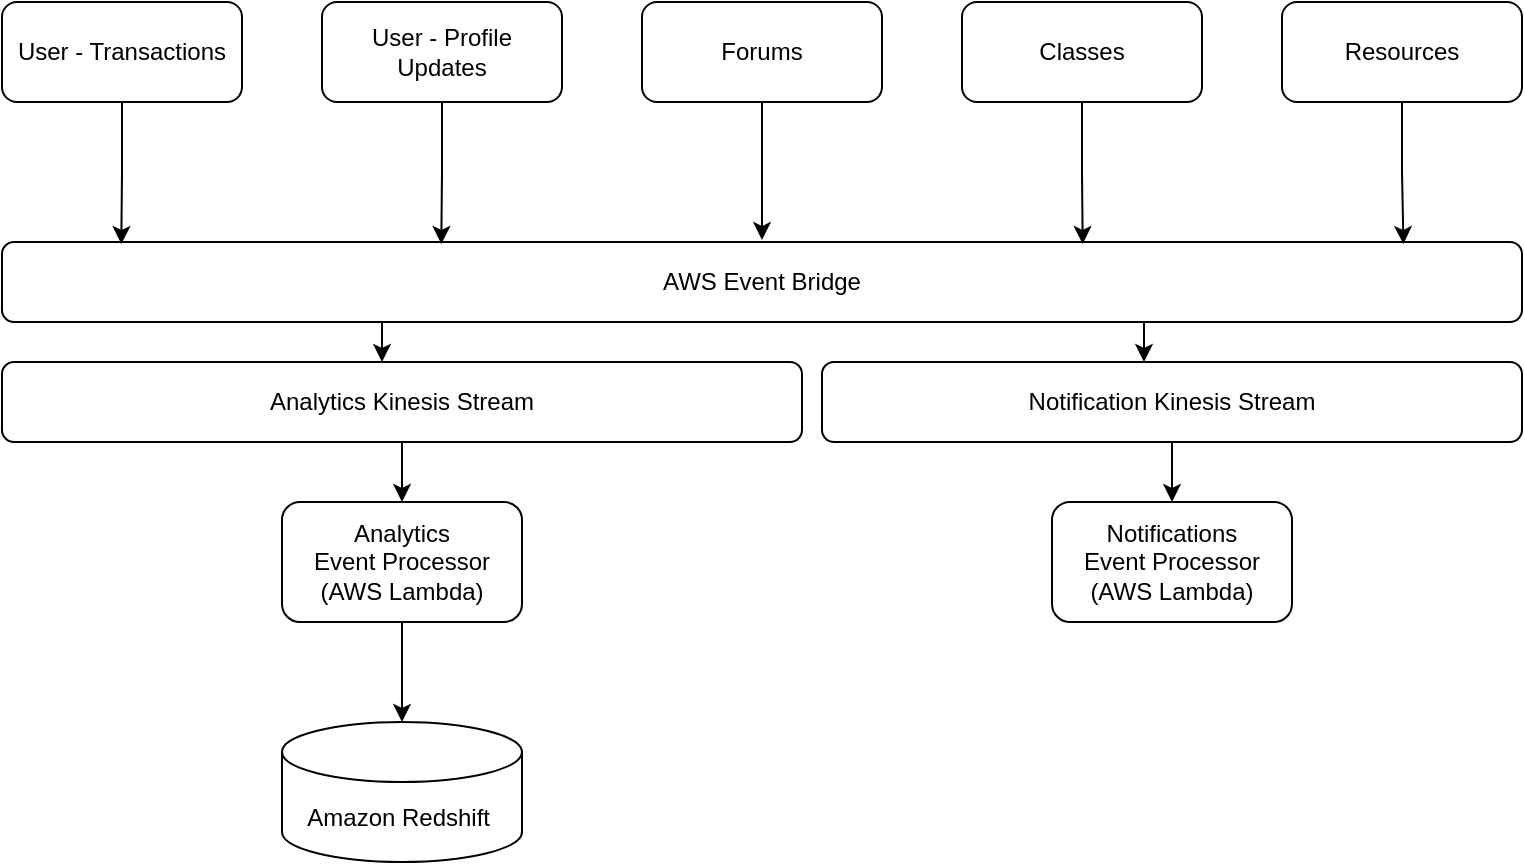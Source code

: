 <mxfile version="14.8.0" type="device"><diagram id="ilSZIGJgaNLumaRhUPKz" name="Page-1"><mxGraphModel dx="946" dy="614" grid="1" gridSize="10" guides="1" tooltips="1" connect="1" arrows="1" fold="1" page="1" pageScale="1" pageWidth="850" pageHeight="1100" math="0" shadow="0"><root><mxCell id="0"/><mxCell id="1" parent="0"/><mxCell id="OyYuGQqFnC02n0M0ebNx-19" style="edgeStyle=orthogonalEdgeStyle;rounded=0;orthogonalLoop=1;jettySize=auto;html=1;exitX=0.25;exitY=1;exitDx=0;exitDy=0;entryX=0.475;entryY=0;entryDx=0;entryDy=0;entryPerimeter=0;" edge="1" parent="1" source="OyYuGQqFnC02n0M0ebNx-1" target="OyYuGQqFnC02n0M0ebNx-17"><mxGeometry relative="1" as="geometry"/></mxCell><mxCell id="OyYuGQqFnC02n0M0ebNx-20" style="edgeStyle=orthogonalEdgeStyle;rounded=0;orthogonalLoop=1;jettySize=auto;html=1;exitX=0.75;exitY=1;exitDx=0;exitDy=0;entryX=0.46;entryY=0;entryDx=0;entryDy=0;entryPerimeter=0;" edge="1" parent="1" source="OyYuGQqFnC02n0M0ebNx-1" target="OyYuGQqFnC02n0M0ebNx-18"><mxGeometry relative="1" as="geometry"/></mxCell><mxCell id="OyYuGQqFnC02n0M0ebNx-1" value="AWS Event Bridge" style="rounded=1;whiteSpace=wrap;html=1;" vertex="1" parent="1"><mxGeometry x="40" y="190" width="760" height="40" as="geometry"/></mxCell><mxCell id="OyYuGQqFnC02n0M0ebNx-6" style="edgeStyle=orthogonalEdgeStyle;rounded=0;orthogonalLoop=1;jettySize=auto;html=1;entryX=0.289;entryY=0.025;entryDx=0;entryDy=0;entryPerimeter=0;" edge="1" parent="1" source="OyYuGQqFnC02n0M0ebNx-2" target="OyYuGQqFnC02n0M0ebNx-1"><mxGeometry relative="1" as="geometry"/></mxCell><mxCell id="OyYuGQqFnC02n0M0ebNx-2" value="User - Profile&lt;br&gt;Updates" style="rounded=1;whiteSpace=wrap;html=1;" vertex="1" parent="1"><mxGeometry x="200" y="70" width="120" height="50" as="geometry"/></mxCell><mxCell id="OyYuGQqFnC02n0M0ebNx-7" style="edgeStyle=orthogonalEdgeStyle;rounded=0;orthogonalLoop=1;jettySize=auto;html=1;" edge="1" parent="1" source="OyYuGQqFnC02n0M0ebNx-3"><mxGeometry relative="1" as="geometry"><mxPoint x="420" y="189" as="targetPoint"/></mxGeometry></mxCell><mxCell id="OyYuGQqFnC02n0M0ebNx-3" value="Forums" style="rounded=1;whiteSpace=wrap;html=1;" vertex="1" parent="1"><mxGeometry x="360" y="70" width="120" height="50" as="geometry"/></mxCell><mxCell id="OyYuGQqFnC02n0M0ebNx-8" style="edgeStyle=orthogonalEdgeStyle;rounded=0;orthogonalLoop=1;jettySize=auto;html=1;entryX=0.711;entryY=0.025;entryDx=0;entryDy=0;entryPerimeter=0;" edge="1" parent="1" source="OyYuGQqFnC02n0M0ebNx-4" target="OyYuGQqFnC02n0M0ebNx-1"><mxGeometry relative="1" as="geometry"/></mxCell><mxCell id="OyYuGQqFnC02n0M0ebNx-4" value="Classes" style="rounded=1;whiteSpace=wrap;html=1;" vertex="1" parent="1"><mxGeometry x="520" y="70" width="120" height="50" as="geometry"/></mxCell><mxCell id="OyYuGQqFnC02n0M0ebNx-9" style="edgeStyle=orthogonalEdgeStyle;rounded=0;orthogonalLoop=1;jettySize=auto;html=1;entryX=0.922;entryY=0.025;entryDx=0;entryDy=0;entryPerimeter=0;" edge="1" parent="1" source="OyYuGQqFnC02n0M0ebNx-5" target="OyYuGQqFnC02n0M0ebNx-1"><mxGeometry relative="1" as="geometry"/></mxCell><mxCell id="OyYuGQqFnC02n0M0ebNx-5" value="Resources" style="rounded=1;whiteSpace=wrap;html=1;" vertex="1" parent="1"><mxGeometry x="680" y="70" width="120" height="50" as="geometry"/></mxCell><mxCell id="OyYuGQqFnC02n0M0ebNx-23" style="edgeStyle=orthogonalEdgeStyle;rounded=0;orthogonalLoop=1;jettySize=auto;html=1;" edge="1" parent="1" source="OyYuGQqFnC02n0M0ebNx-10" target="OyYuGQqFnC02n0M0ebNx-16"><mxGeometry relative="1" as="geometry"/></mxCell><mxCell id="OyYuGQqFnC02n0M0ebNx-10" value="Analytics&lt;br&gt;Event Processor (AWS Lambda)" style="rounded=1;whiteSpace=wrap;html=1;" vertex="1" parent="1"><mxGeometry x="180" y="320" width="120" height="60" as="geometry"/></mxCell><mxCell id="OyYuGQqFnC02n0M0ebNx-12" style="edgeStyle=orthogonalEdgeStyle;rounded=0;orthogonalLoop=1;jettySize=auto;html=1;entryX=0.289;entryY=0.025;entryDx=0;entryDy=0;entryPerimeter=0;" edge="1" parent="1" source="OyYuGQqFnC02n0M0ebNx-13"><mxGeometry relative="1" as="geometry"><mxPoint x="99.64" y="191" as="targetPoint"/></mxGeometry></mxCell><mxCell id="OyYuGQqFnC02n0M0ebNx-13" value="User - Transactions" style="rounded=1;whiteSpace=wrap;html=1;" vertex="1" parent="1"><mxGeometry x="40" y="70" width="120" height="50" as="geometry"/></mxCell><mxCell id="OyYuGQqFnC02n0M0ebNx-14" value="Notifications&lt;br&gt;Event Processor&lt;br&gt;(AWS Lambda)" style="rounded=1;whiteSpace=wrap;html=1;" vertex="1" parent="1"><mxGeometry x="565" y="320" width="120" height="60" as="geometry"/></mxCell><mxCell id="OyYuGQqFnC02n0M0ebNx-16" value="Amazon Redshift&amp;nbsp;" style="shape=cylinder3;whiteSpace=wrap;html=1;boundedLbl=1;backgroundOutline=1;size=15;" vertex="1" parent="1"><mxGeometry x="180" y="430" width="120" height="70" as="geometry"/></mxCell><mxCell id="OyYuGQqFnC02n0M0ebNx-21" style="edgeStyle=orthogonalEdgeStyle;rounded=0;orthogonalLoop=1;jettySize=auto;html=1;" edge="1" parent="1" source="OyYuGQqFnC02n0M0ebNx-17" target="OyYuGQqFnC02n0M0ebNx-10"><mxGeometry relative="1" as="geometry"/></mxCell><mxCell id="OyYuGQqFnC02n0M0ebNx-17" value="Analytics Kinesis Stream" style="rounded=1;whiteSpace=wrap;html=1;" vertex="1" parent="1"><mxGeometry x="40" y="250" width="400" height="40" as="geometry"/></mxCell><mxCell id="OyYuGQqFnC02n0M0ebNx-22" style="edgeStyle=orthogonalEdgeStyle;rounded=0;orthogonalLoop=1;jettySize=auto;html=1;entryX=0.5;entryY=0;entryDx=0;entryDy=0;" edge="1" parent="1" source="OyYuGQqFnC02n0M0ebNx-18" target="OyYuGQqFnC02n0M0ebNx-14"><mxGeometry relative="1" as="geometry"/></mxCell><mxCell id="OyYuGQqFnC02n0M0ebNx-18" value="Notification Kinesis Stream" style="rounded=1;whiteSpace=wrap;html=1;" vertex="1" parent="1"><mxGeometry x="450" y="250" width="350" height="40" as="geometry"/></mxCell></root></mxGraphModel></diagram></mxfile>